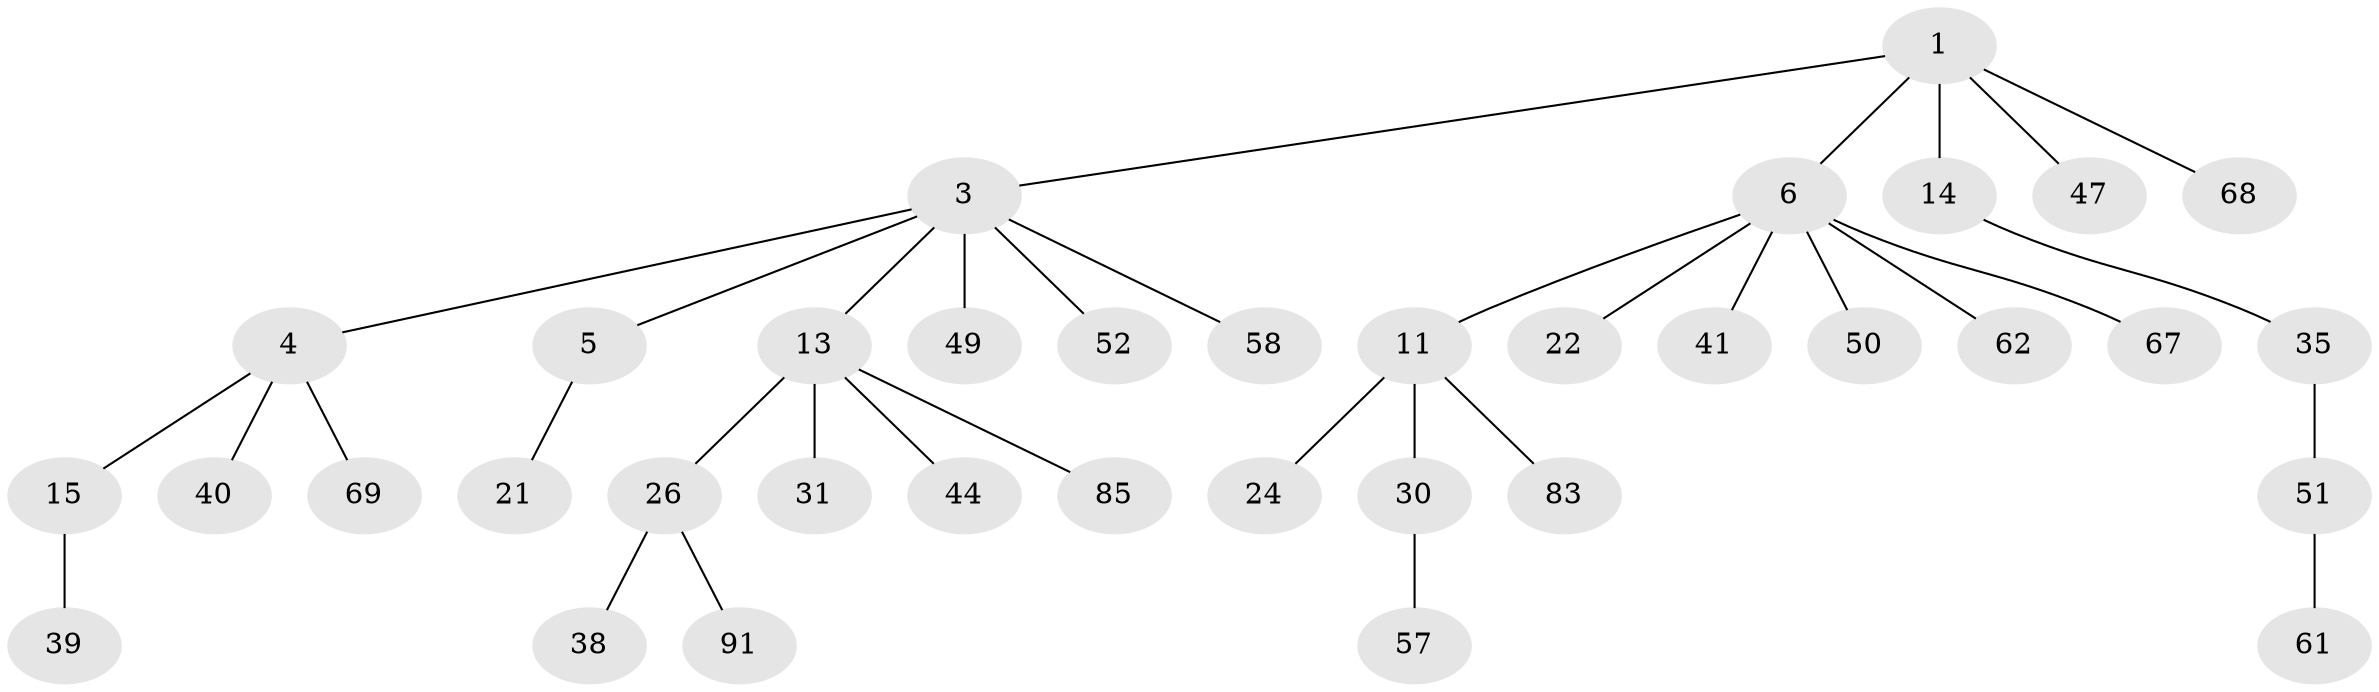 // original degree distribution, {2: 0.29347826086956524, 5: 0.043478260869565216, 7: 0.010869565217391304, 3: 0.14130434782608695, 4: 0.05434782608695652, 1: 0.45652173913043476}
// Generated by graph-tools (version 1.1) at 2025/19/03/04/25 18:19:14]
// undirected, 36 vertices, 35 edges
graph export_dot {
graph [start="1"]
  node [color=gray90,style=filled];
  1 [super="+2"];
  3 [super="+9+25+8"];
  4 [super="+18+12"];
  5;
  6 [super="+48+7"];
  11 [super="+19"];
  13 [super="+17"];
  14 [super="+79"];
  15 [super="+23"];
  21 [super="+34+27"];
  22;
  24 [super="+89+90+76+73"];
  26 [super="+43+37+33"];
  30;
  31 [super="+46+53"];
  35 [super="+59+55+42"];
  38;
  39;
  40 [super="+71"];
  41;
  44;
  47 [super="+78"];
  49;
  50;
  51;
  52 [super="+65+75"];
  57 [super="+64"];
  58;
  61;
  62 [super="+63"];
  67;
  68 [super="+82"];
  69;
  83;
  85 [super="+86"];
  91;
  1 -- 14;
  1 -- 3;
  1 -- 68;
  1 -- 6;
  1 -- 47;
  3 -- 4;
  3 -- 5;
  3 -- 52;
  3 -- 58;
  3 -- 49;
  3 -- 13;
  4 -- 40;
  4 -- 69;
  4 -- 15;
  5 -- 21;
  6 -- 62;
  6 -- 50;
  6 -- 67;
  6 -- 22;
  6 -- 41;
  6 -- 11;
  11 -- 83;
  11 -- 24;
  11 -- 30;
  13 -- 44;
  13 -- 85;
  13 -- 26;
  13 -- 31;
  14 -- 35;
  15 -- 39;
  26 -- 91;
  26 -- 38;
  30 -- 57;
  35 -- 51;
  51 -- 61;
}
